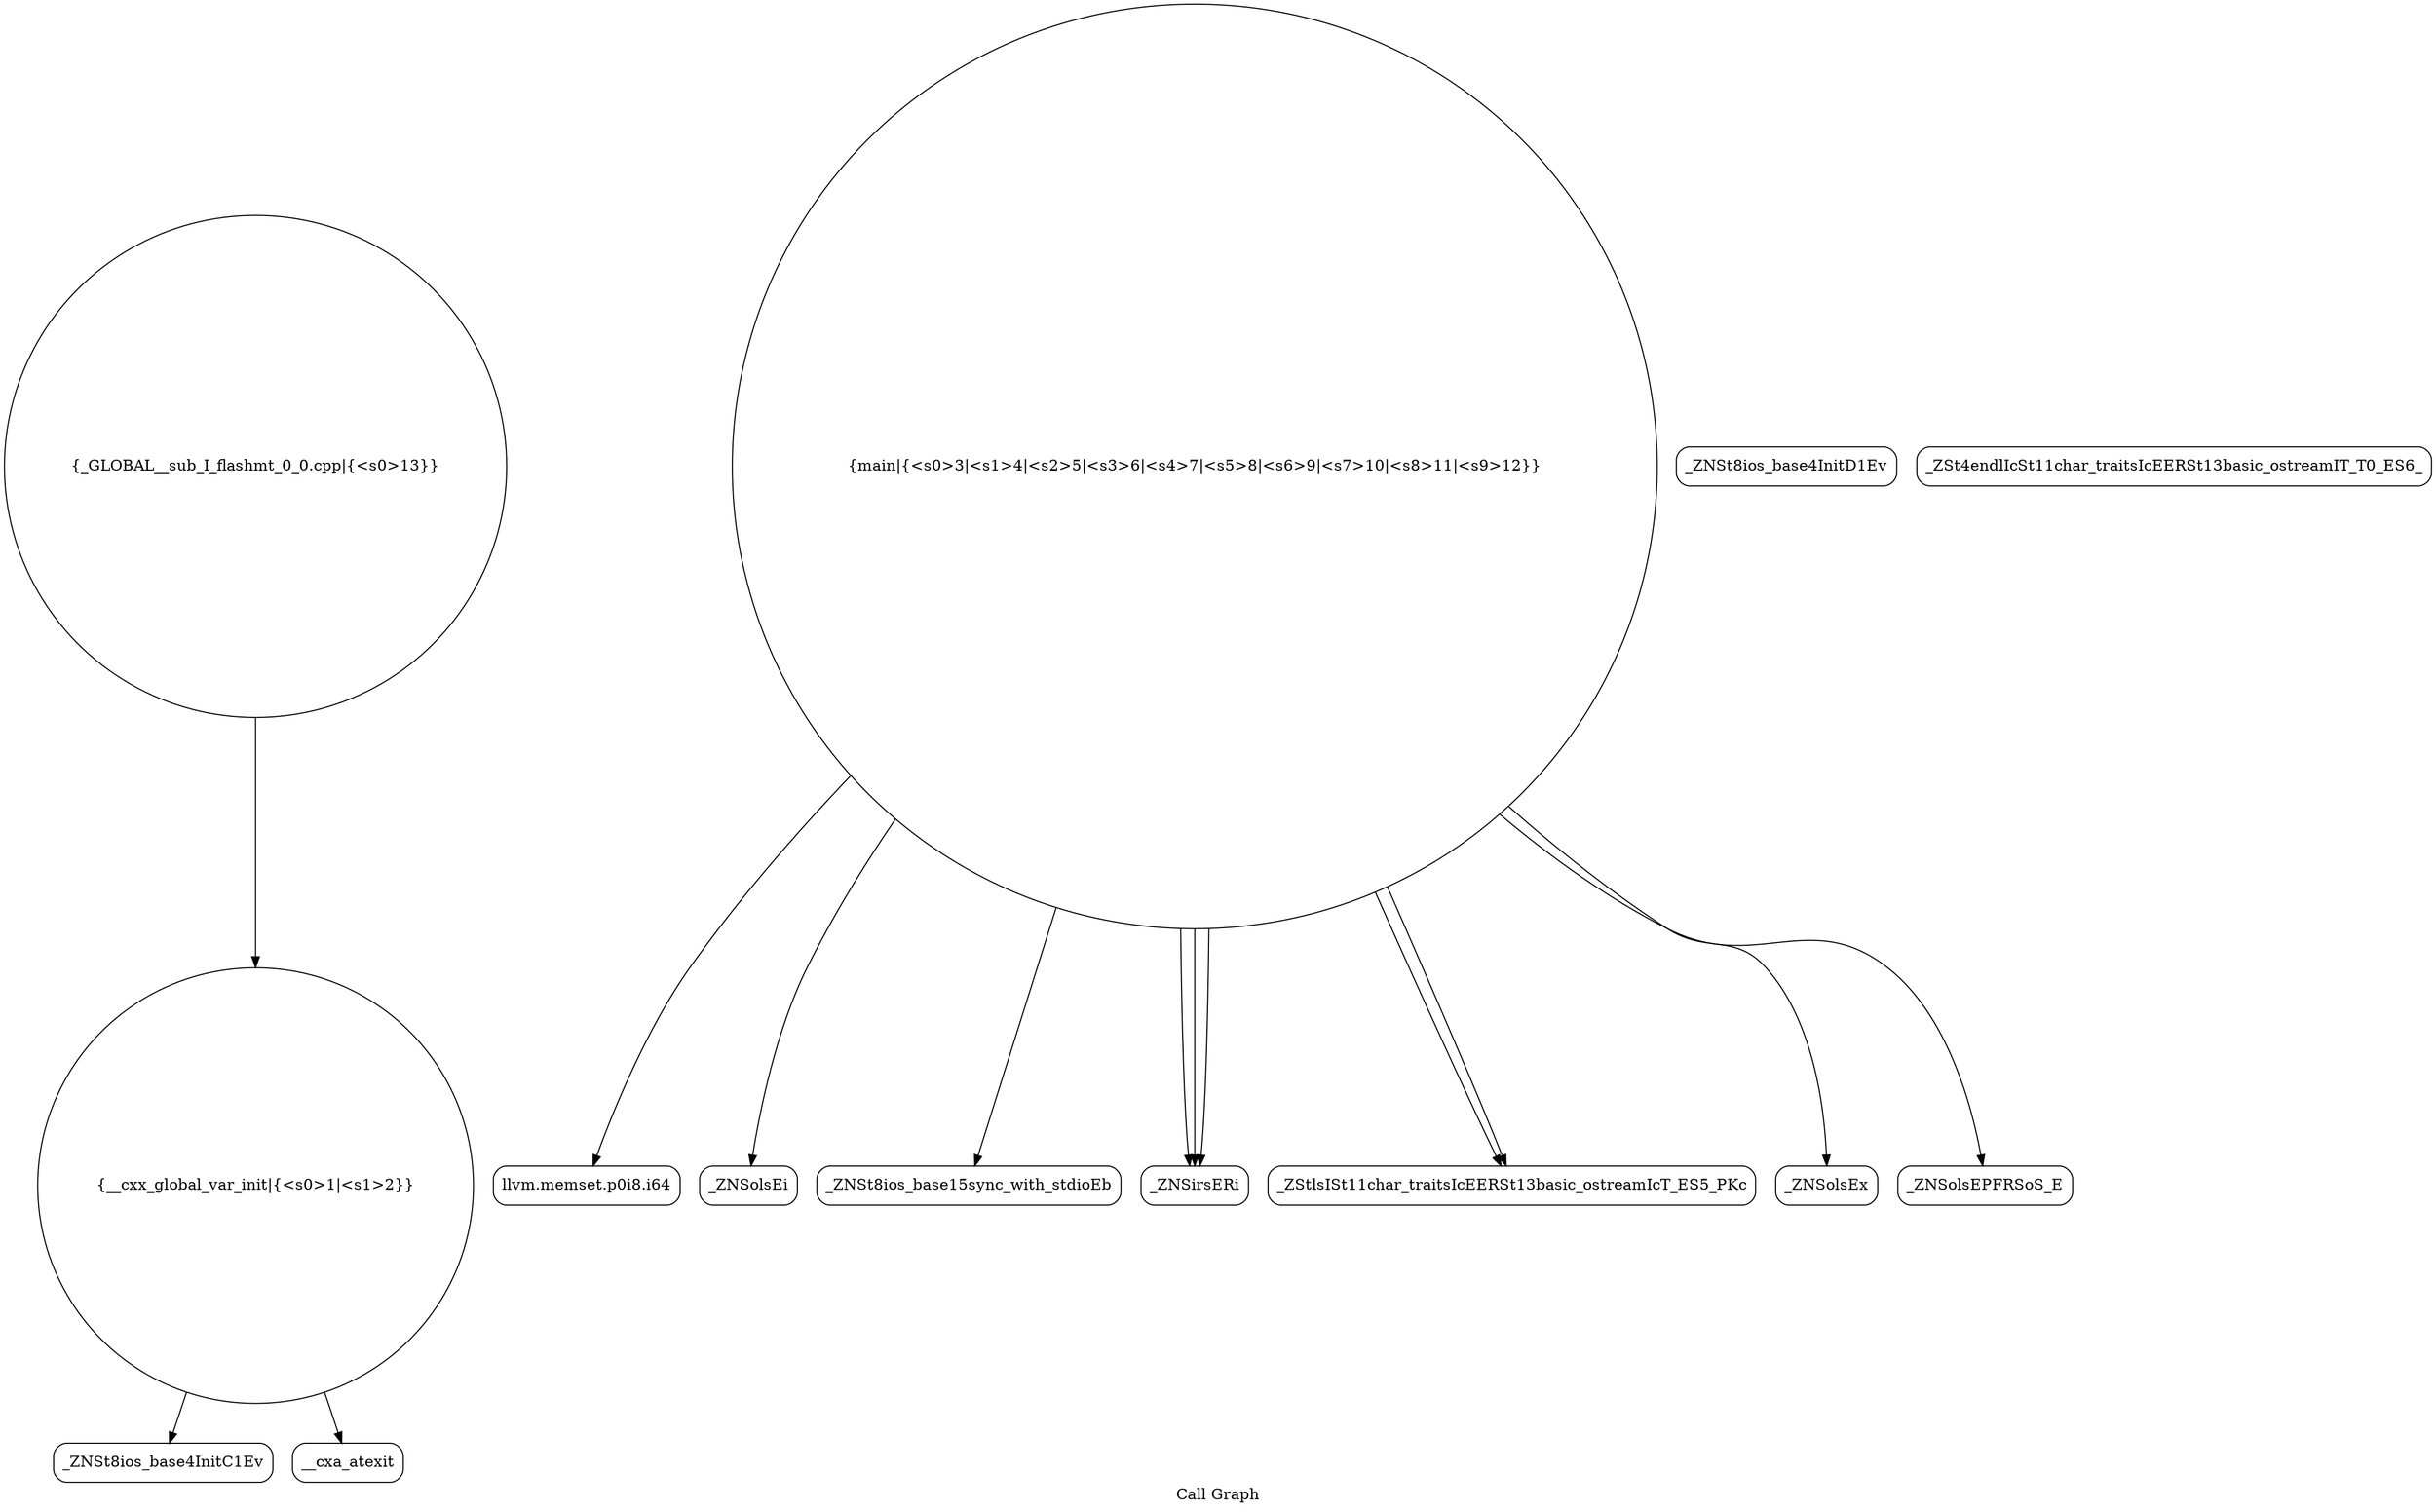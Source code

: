 digraph "Call Graph" {
	label="Call Graph";

	Node0x558e8a00f560 [shape=record,shape=circle,label="{__cxx_global_var_init|{<s0>1|<s1>2}}"];
	Node0x558e8a00f560:s0 -> Node0x558e8a00f9f0[color=black];
	Node0x558e8a00f560:s1 -> Node0x558e8a00faf0[color=black];
	Node0x558e8a00fcf0 [shape=record,shape=Mrecord,label="{llvm.memset.p0i8.i64}"];
	Node0x558e8a00fa70 [shape=record,shape=Mrecord,label="{_ZNSt8ios_base4InitD1Ev}"];
	Node0x558e8a00fdf0 [shape=record,shape=Mrecord,label="{_ZNSolsEi}"];
	Node0x558e8a00fb70 [shape=record,shape=circle,label="{main|{<s0>3|<s1>4|<s2>5|<s3>6|<s4>7|<s5>8|<s6>9|<s7>10|<s8>11|<s9>12}}"];
	Node0x558e8a00fb70:s0 -> Node0x558e8a00fbf0[color=black];
	Node0x558e8a00fb70:s1 -> Node0x558e8a00fc70[color=black];
	Node0x558e8a00fb70:s2 -> Node0x558e8a00fc70[color=black];
	Node0x558e8a00fb70:s3 -> Node0x558e8a00fc70[color=black];
	Node0x558e8a00fb70:s4 -> Node0x558e8a00fcf0[color=black];
	Node0x558e8a00fb70:s5 -> Node0x558e8a00fd70[color=black];
	Node0x558e8a00fb70:s6 -> Node0x558e8a00fdf0[color=black];
	Node0x558e8a00fb70:s7 -> Node0x558e8a00fd70[color=black];
	Node0x558e8a00fb70:s8 -> Node0x558e8a00fe70[color=black];
	Node0x558e8a00fb70:s9 -> Node0x558e8a00fef0[color=black];
	Node0x558e8a00fef0 [shape=record,shape=Mrecord,label="{_ZNSolsEPFRSoS_E}"];
	Node0x558e8a00fc70 [shape=record,shape=Mrecord,label="{_ZNSirsERi}"];
	Node0x558e8a00fff0 [shape=record,shape=circle,label="{_GLOBAL__sub_I_flashmt_0_0.cpp|{<s0>13}}"];
	Node0x558e8a00fff0:s0 -> Node0x558e8a00f560[color=black];
	Node0x558e8a00f9f0 [shape=record,shape=Mrecord,label="{_ZNSt8ios_base4InitC1Ev}"];
	Node0x558e8a00fd70 [shape=record,shape=Mrecord,label="{_ZStlsISt11char_traitsIcEERSt13basic_ostreamIcT_ES5_PKc}"];
	Node0x558e8a00faf0 [shape=record,shape=Mrecord,label="{__cxa_atexit}"];
	Node0x558e8a00fe70 [shape=record,shape=Mrecord,label="{_ZNSolsEx}"];
	Node0x558e8a00fbf0 [shape=record,shape=Mrecord,label="{_ZNSt8ios_base15sync_with_stdioEb}"];
	Node0x558e8a00ff70 [shape=record,shape=Mrecord,label="{_ZSt4endlIcSt11char_traitsIcEERSt13basic_ostreamIT_T0_ES6_}"];
}
